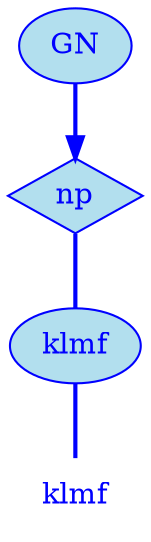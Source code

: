 digraph g {
	node [label="\N"];
	graph [bb="0,0,62,252"];
	"mc1s1_t1#token84" [label=klmf, shape=plaintext, fillcolor=lightblue2, fontcolor=blue, pos="31,18", width="0.75", height="0.50"];
	"mc1s1_W1#wordmc1s1_t1#token" [label=klmf, shape=ellipse, fillcolor=lightblue2, fontcolor=blue, color=blue, style=filled, pos="31,90", width="0.86", height="0.50"];
	"mc1s1_P13#pos" [label=np, shape=diamond, fillcolor=lightblue2, fontcolor=blue, color=blue, style=filled, pos="31,162", width="0.75", height="0.50"];
	"mc1s1_chk0#chunk" [label=GN, fillcolor=lightblue2, fontcolor=blue, color=blue, style=filled, arrowhead=doubleoctagon, pos="31,234", width="0.75", height="0.50"];
	"mc1s1_W1#wordmc1s1_t1#token" -> "mc1s1_t1#token84" [arrowhead=none, color=blue, fontcolor=blue, style=bold, minlen=1, pos="31,72 31,61 31,47 31,36"];
	"mc1s1_P13#pos" -> "mc1s1_W1#wordmc1s1_t1#token" [arrowhead=none, color=blue, fontcolor=blue, style=bold, minlen=1, pos="31,144 31,133 31,119 31,108"];
	"mc1s1_chk0#chunk" -> "mc1s1_P13#pos" [color=blue, fontcolor=blue, style=bold, minlen=1, shape=normal, pos="e,31,180 31,216 31,208 31,199 31,190"];
}
